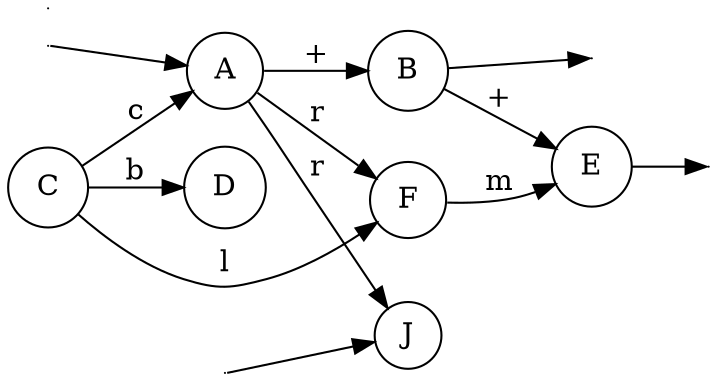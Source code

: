 digraph Automate {
    rankdir=LR;
    node[shape=point, width=0] start , b ;
    node[shape=point, width=0] final ,c, d;
    node[shape=circle]A ,B,C,D,E,F,J;   
    start->A;
    B->d;
    E->final;
    b->J;
    A->B [label="+"];
    C->A [label="c"];
    A->F [label="r"];
    A->J [label="r"];
    C->F [label="l"];
    C->D [label="b"];
    F->E [label="m"];
    B->E [label="+"];
}